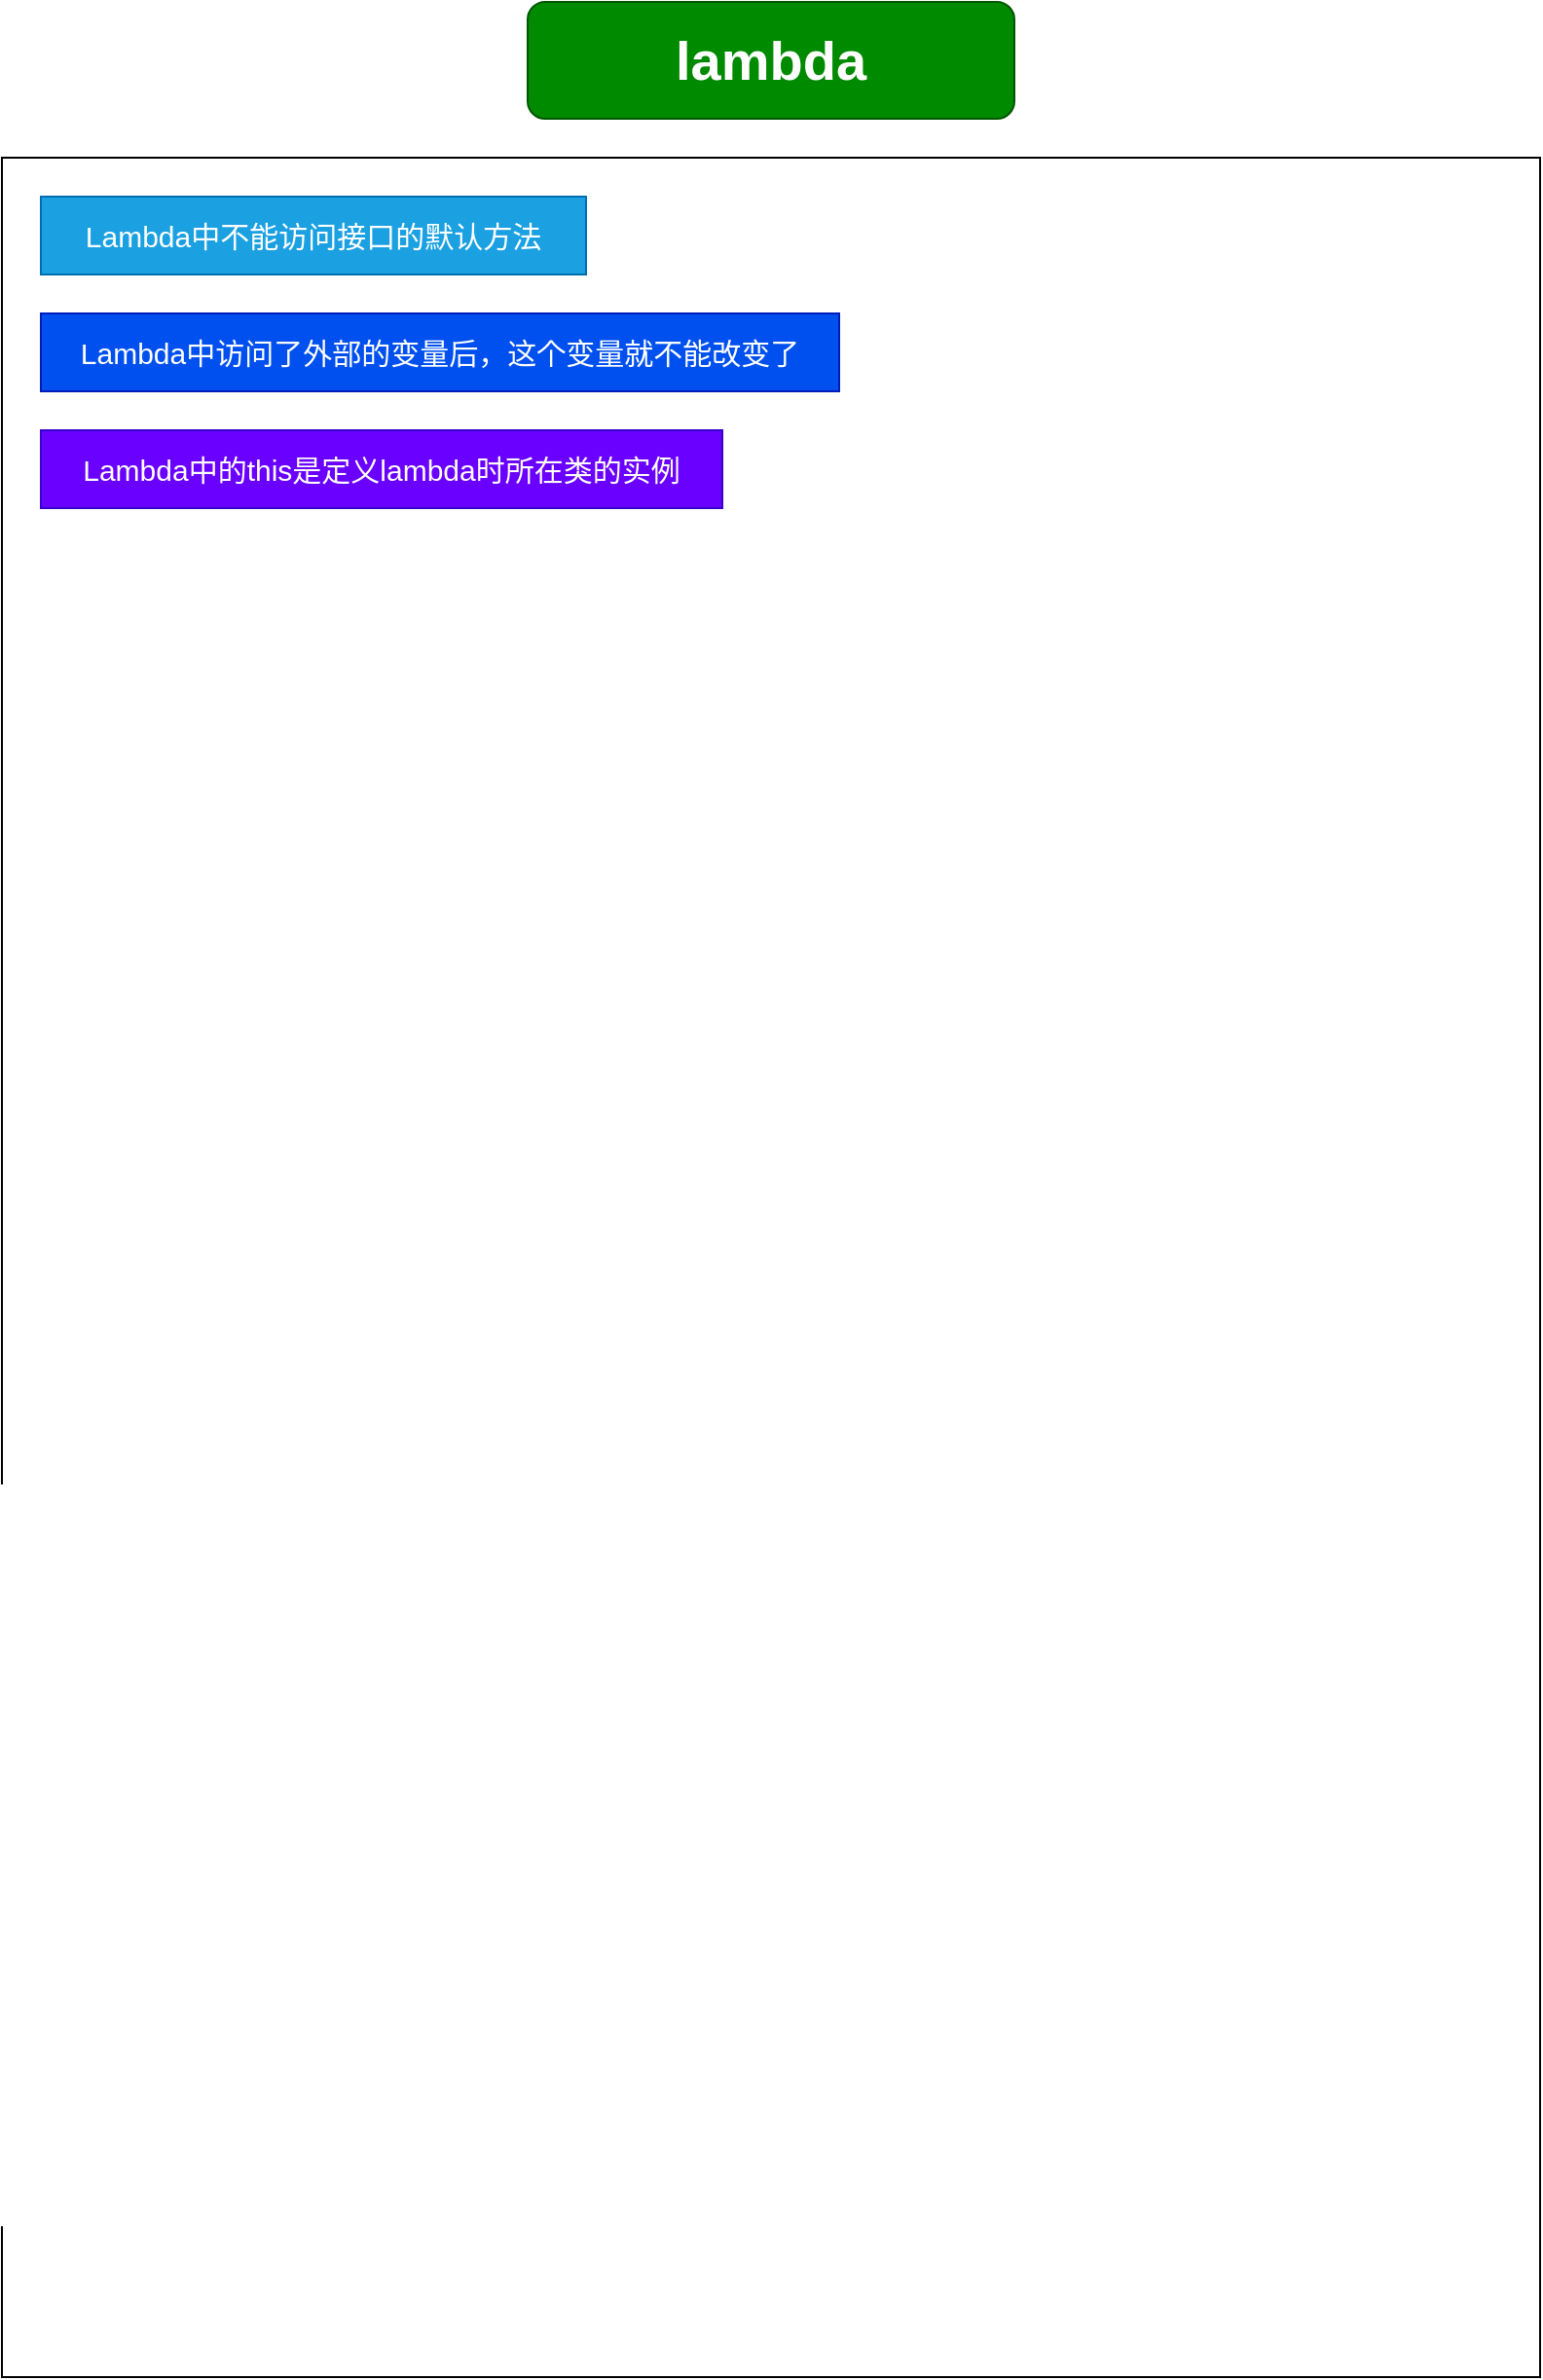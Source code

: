 <mxfile version="14.3.2" type="github">
  <diagram id="xvWdQIAjAlRENaX2uAHI" name="第 1 页">
    <mxGraphModel dx="1422" dy="762" grid="1" gridSize="10" guides="1" tooltips="1" connect="1" arrows="1" fold="1" page="1" pageScale="1" pageWidth="1920" pageHeight="1080" math="0" shadow="0">
      <root>
        <mxCell id="0" />
        <mxCell id="1" parent="0" />
        <mxCell id="S93GcgbpvPwbco9u6Sje-1" value="&lt;h1 class=&quot;title-article&quot; id=&quot;articleContentId&quot; style=&quot;box-sizing: border-box ; outline: 0px ; margin: 0px ; padding: 0px ; font-family: &amp;#34;pingfang sc&amp;#34; , &amp;#34;microsoft yahei&amp;#34; , &amp;#34;simhei&amp;#34; , &amp;#34;arial&amp;#34; , &amp;#34;simsun&amp;#34; ; font-size: 28px ; overflow-wrap: break-word ; word-break: break-all&quot;&gt;&lt;font color=&quot;#ffffff&quot;&gt;lambda&lt;/font&gt;&lt;/h1&gt;" style="rounded=1;whiteSpace=wrap;html=1;fillColor=#008a00;strokeColor=#005700;fontColor=#ffffff;" vertex="1" parent="1">
          <mxGeometry x="340" y="70" width="250" height="60" as="geometry" />
        </mxCell>
        <mxCell id="S93GcgbpvPwbco9u6Sje-2" value="" style="whiteSpace=wrap;html=1;" vertex="1" parent="1">
          <mxGeometry x="70" y="150" width="790" height="1140" as="geometry" />
        </mxCell>
        <mxCell id="S93GcgbpvPwbco9u6Sje-3" value="Lambda中不能访问接口的默认方法" style="text;html=1;strokeColor=#006EAF;fillColor=#1ba1e2;align=center;verticalAlign=middle;whiteSpace=wrap;rounded=0;fontSize=15;fontColor=#ffffff;" vertex="1" parent="1">
          <mxGeometry x="90" y="170" width="280" height="40" as="geometry" />
        </mxCell>
        <mxCell id="S93GcgbpvPwbco9u6Sje-4" value="Lambda中访问了外部的变量后，这个变量就不能改变了" style="text;html=1;strokeColor=#001DBC;fillColor=#0050ef;align=center;verticalAlign=middle;whiteSpace=wrap;rounded=0;fontSize=15;fontColor=#ffffff;" vertex="1" parent="1">
          <mxGeometry x="90" y="230" width="410" height="40" as="geometry" />
        </mxCell>
        <mxCell id="S93GcgbpvPwbco9u6Sje-5" value="Lambda中的this是定义lambda时所在类的实例" style="text;html=1;strokeColor=#3700CC;fillColor=#6a00ff;align=center;verticalAlign=middle;whiteSpace=wrap;rounded=0;fontSize=15;fontColor=#ffffff;" vertex="1" parent="1">
          <mxGeometry x="90" y="290" width="350" height="40" as="geometry" />
        </mxCell>
      </root>
    </mxGraphModel>
  </diagram>
</mxfile>
